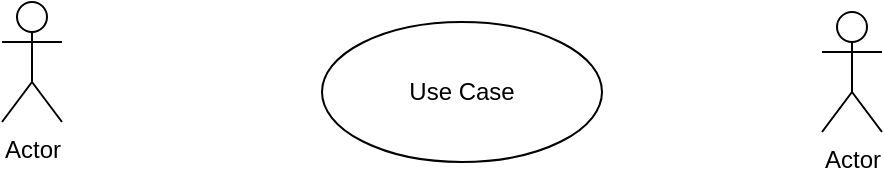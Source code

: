 <mxfile>
    <diagram id="7CR0NjEIgGmz26PmDw4Y" name="Page-1">
        <mxGraphModel dx="644" dy="478" grid="1" gridSize="10" guides="1" tooltips="1" connect="1" arrows="1" fold="1" page="1" pageScale="1" pageWidth="850" pageHeight="1100" background="none" math="0" shadow="0">
            <root>
                <mxCell id="0"/>
                <mxCell id="1" parent="0"/>
                <mxCell id="P0C5Q6WggpXPjWnDMGDd-1" value="Actor" style="shape=umlActor;verticalLabelPosition=bottom;verticalAlign=top;html=1;outlineConnect=0;" parent="1" vertex="1">
                    <mxGeometry x="160" y="200" width="30" height="60" as="geometry"/>
                </mxCell>
                <mxCell id="P0C5Q6WggpXPjWnDMGDd-2" value="Use Case" style="ellipse;whiteSpace=wrap;html=1;" parent="1" vertex="1">
                    <mxGeometry x="320" y="210" width="140" height="70" as="geometry"/>
                </mxCell>
                <mxCell id="P0C5Q6WggpXPjWnDMGDd-3" value="Actor" style="shape=umlActor;verticalLabelPosition=bottom;verticalAlign=top;html=1;" parent="1" vertex="1">
                    <mxGeometry x="570" y="205" width="30" height="60" as="geometry"/>
                </mxCell>
            </root>
        </mxGraphModel>
    </diagram>
</mxfile>